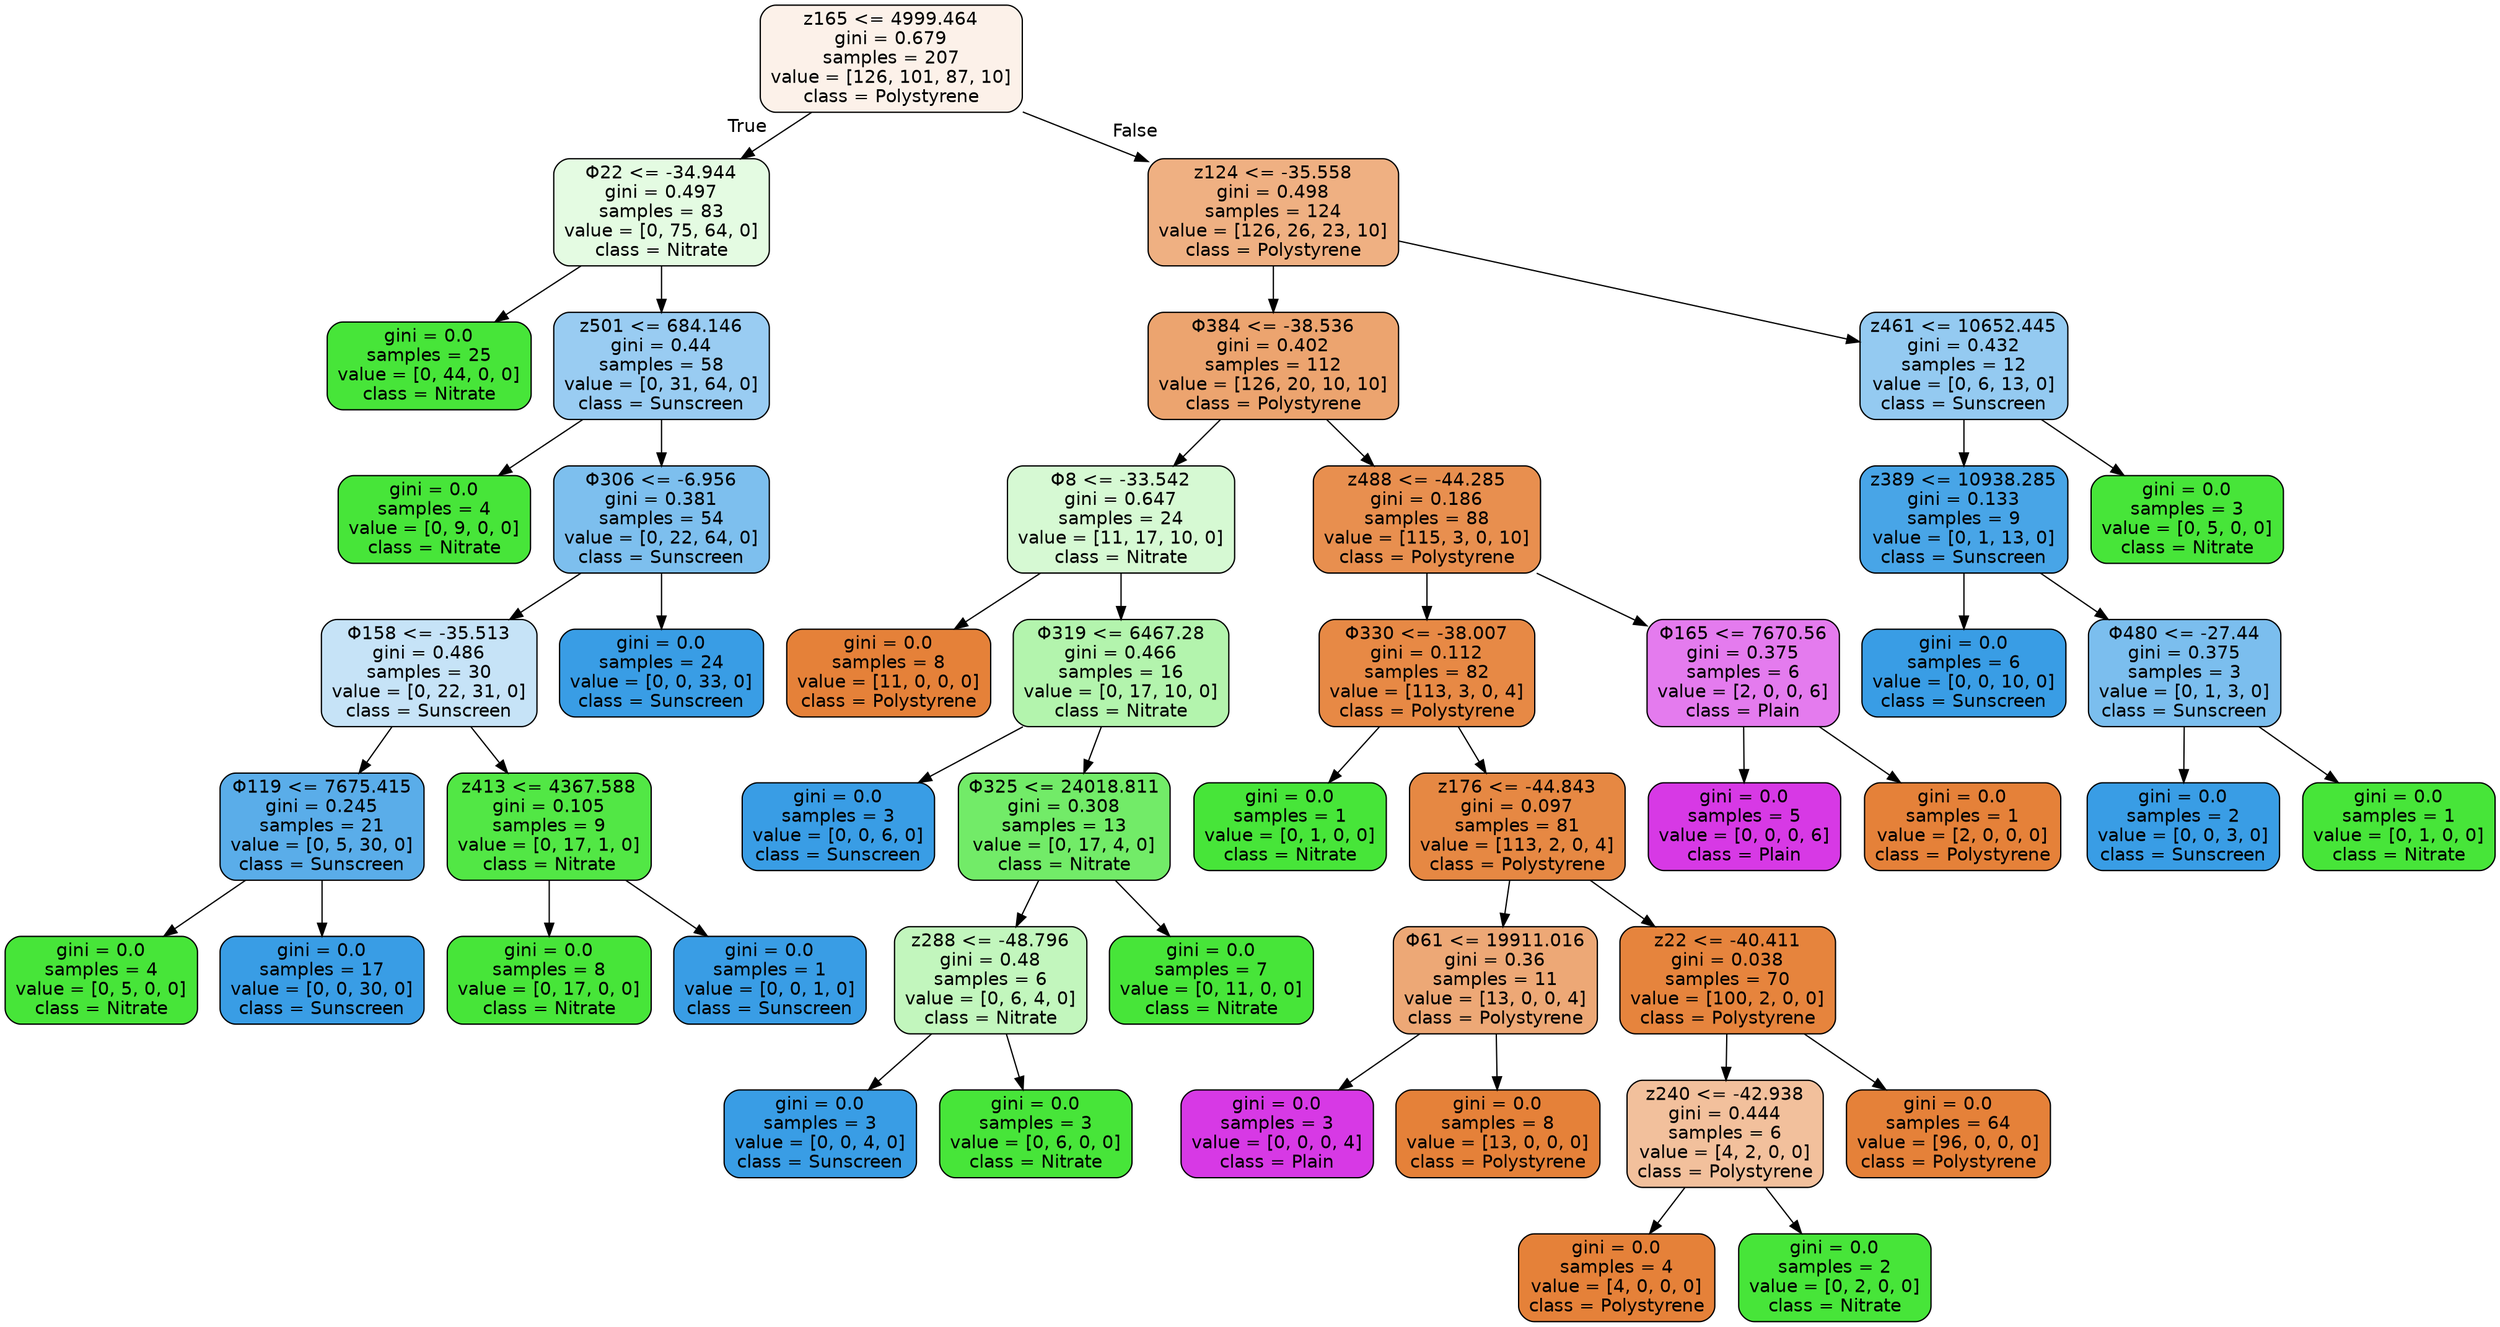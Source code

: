 digraph Tree {
node [shape=box, style="filled, rounded", color="black", fontname="helvetica"] ;
edge [fontname="helvetica"] ;
0 [label="z165 <= 4999.464\ngini = 0.679\nsamples = 207\nvalue = [126, 101, 87, 10]\nclass = Polystyrene", fillcolor="#fcf1e9"] ;
1 [label="Φ22 <= -34.944\ngini = 0.497\nsamples = 83\nvalue = [0, 75, 64, 0]\nclass = Nitrate", fillcolor="#e4fbe2"] ;
0 -> 1 [labeldistance=2.5, labelangle=45, headlabel="True"] ;
2 [label="gini = 0.0\nsamples = 25\nvalue = [0, 44, 0, 0]\nclass = Nitrate", fillcolor="#47e539"] ;
1 -> 2 ;
3 [label="z501 <= 684.146\ngini = 0.44\nsamples = 58\nvalue = [0, 31, 64, 0]\nclass = Sunscreen", fillcolor="#99ccf2"] ;
1 -> 3 ;
4 [label="gini = 0.0\nsamples = 4\nvalue = [0, 9, 0, 0]\nclass = Nitrate", fillcolor="#47e539"] ;
3 -> 4 ;
5 [label="Φ306 <= -6.956\ngini = 0.381\nsamples = 54\nvalue = [0, 22, 64, 0]\nclass = Sunscreen", fillcolor="#7dbfee"] ;
3 -> 5 ;
6 [label="Φ158 <= -35.513\ngini = 0.486\nsamples = 30\nvalue = [0, 22, 31, 0]\nclass = Sunscreen", fillcolor="#c6e3f7"] ;
5 -> 6 ;
7 [label="Φ119 <= 7675.415\ngini = 0.245\nsamples = 21\nvalue = [0, 5, 30, 0]\nclass = Sunscreen", fillcolor="#5aade9"] ;
6 -> 7 ;
8 [label="gini = 0.0\nsamples = 4\nvalue = [0, 5, 0, 0]\nclass = Nitrate", fillcolor="#47e539"] ;
7 -> 8 ;
9 [label="gini = 0.0\nsamples = 17\nvalue = [0, 0, 30, 0]\nclass = Sunscreen", fillcolor="#399de5"] ;
7 -> 9 ;
10 [label="z413 <= 4367.588\ngini = 0.105\nsamples = 9\nvalue = [0, 17, 1, 0]\nclass = Nitrate", fillcolor="#52e745"] ;
6 -> 10 ;
11 [label="gini = 0.0\nsamples = 8\nvalue = [0, 17, 0, 0]\nclass = Nitrate", fillcolor="#47e539"] ;
10 -> 11 ;
12 [label="gini = 0.0\nsamples = 1\nvalue = [0, 0, 1, 0]\nclass = Sunscreen", fillcolor="#399de5"] ;
10 -> 12 ;
13 [label="gini = 0.0\nsamples = 24\nvalue = [0, 0, 33, 0]\nclass = Sunscreen", fillcolor="#399de5"] ;
5 -> 13 ;
14 [label="z124 <= -35.558\ngini = 0.498\nsamples = 124\nvalue = [126, 26, 23, 10]\nclass = Polystyrene", fillcolor="#efb082"] ;
0 -> 14 [labeldistance=2.5, labelangle=-45, headlabel="False"] ;
15 [label="Φ384 <= -38.536\ngini = 0.402\nsamples = 112\nvalue = [126, 20, 10, 10]\nclass = Polystyrene", fillcolor="#eca46f"] ;
14 -> 15 ;
16 [label="Φ8 <= -33.542\ngini = 0.647\nsamples = 24\nvalue = [11, 17, 10, 0]\nclass = Nitrate", fillcolor="#d6f9d3"] ;
15 -> 16 ;
17 [label="gini = 0.0\nsamples = 8\nvalue = [11, 0, 0, 0]\nclass = Polystyrene", fillcolor="#e58139"] ;
16 -> 17 ;
18 [label="Φ319 <= 6467.28\ngini = 0.466\nsamples = 16\nvalue = [0, 17, 10, 0]\nclass = Nitrate", fillcolor="#b3f4ad"] ;
16 -> 18 ;
19 [label="gini = 0.0\nsamples = 3\nvalue = [0, 0, 6, 0]\nclass = Sunscreen", fillcolor="#399de5"] ;
18 -> 19 ;
20 [label="Φ325 <= 24018.811\ngini = 0.308\nsamples = 13\nvalue = [0, 17, 4, 0]\nclass = Nitrate", fillcolor="#72eb68"] ;
18 -> 20 ;
21 [label="z288 <= -48.796\ngini = 0.48\nsamples = 6\nvalue = [0, 6, 4, 0]\nclass = Nitrate", fillcolor="#c2f6bd"] ;
20 -> 21 ;
22 [label="gini = 0.0\nsamples = 3\nvalue = [0, 0, 4, 0]\nclass = Sunscreen", fillcolor="#399de5"] ;
21 -> 22 ;
23 [label="gini = 0.0\nsamples = 3\nvalue = [0, 6, 0, 0]\nclass = Nitrate", fillcolor="#47e539"] ;
21 -> 23 ;
24 [label="gini = 0.0\nsamples = 7\nvalue = [0, 11, 0, 0]\nclass = Nitrate", fillcolor="#47e539"] ;
20 -> 24 ;
25 [label="z488 <= -44.285\ngini = 0.186\nsamples = 88\nvalue = [115, 3, 0, 10]\nclass = Polystyrene", fillcolor="#e88f4f"] ;
15 -> 25 ;
26 [label="Φ330 <= -38.007\ngini = 0.112\nsamples = 82\nvalue = [113, 3, 0, 4]\nclass = Polystyrene", fillcolor="#e78945"] ;
25 -> 26 ;
27 [label="gini = 0.0\nsamples = 1\nvalue = [0, 1, 0, 0]\nclass = Nitrate", fillcolor="#47e539"] ;
26 -> 27 ;
28 [label="z176 <= -44.843\ngini = 0.097\nsamples = 81\nvalue = [113, 2, 0, 4]\nclass = Polystyrene", fillcolor="#e68843"] ;
26 -> 28 ;
29 [label="Φ61 <= 19911.016\ngini = 0.36\nsamples = 11\nvalue = [13, 0, 0, 4]\nclass = Polystyrene", fillcolor="#eda876"] ;
28 -> 29 ;
30 [label="gini = 0.0\nsamples = 3\nvalue = [0, 0, 0, 4]\nclass = Plain", fillcolor="#d739e5"] ;
29 -> 30 ;
31 [label="gini = 0.0\nsamples = 8\nvalue = [13, 0, 0, 0]\nclass = Polystyrene", fillcolor="#e58139"] ;
29 -> 31 ;
32 [label="z22 <= -40.411\ngini = 0.038\nsamples = 70\nvalue = [100, 2, 0, 0]\nclass = Polystyrene", fillcolor="#e6843d"] ;
28 -> 32 ;
33 [label="z240 <= -42.938\ngini = 0.444\nsamples = 6\nvalue = [4, 2, 0, 0]\nclass = Polystyrene", fillcolor="#f2c09c"] ;
32 -> 33 ;
34 [label="gini = 0.0\nsamples = 4\nvalue = [4, 0, 0, 0]\nclass = Polystyrene", fillcolor="#e58139"] ;
33 -> 34 ;
35 [label="gini = 0.0\nsamples = 2\nvalue = [0, 2, 0, 0]\nclass = Nitrate", fillcolor="#47e539"] ;
33 -> 35 ;
36 [label="gini = 0.0\nsamples = 64\nvalue = [96, 0, 0, 0]\nclass = Polystyrene", fillcolor="#e58139"] ;
32 -> 36 ;
37 [label="Φ165 <= 7670.56\ngini = 0.375\nsamples = 6\nvalue = [2, 0, 0, 6]\nclass = Plain", fillcolor="#e47bee"] ;
25 -> 37 ;
38 [label="gini = 0.0\nsamples = 5\nvalue = [0, 0, 0, 6]\nclass = Plain", fillcolor="#d739e5"] ;
37 -> 38 ;
39 [label="gini = 0.0\nsamples = 1\nvalue = [2, 0, 0, 0]\nclass = Polystyrene", fillcolor="#e58139"] ;
37 -> 39 ;
40 [label="z461 <= 10652.445\ngini = 0.432\nsamples = 12\nvalue = [0, 6, 13, 0]\nclass = Sunscreen", fillcolor="#94caf1"] ;
14 -> 40 ;
41 [label="z389 <= 10938.285\ngini = 0.133\nsamples = 9\nvalue = [0, 1, 13, 0]\nclass = Sunscreen", fillcolor="#48a5e7"] ;
40 -> 41 ;
42 [label="gini = 0.0\nsamples = 6\nvalue = [0, 0, 10, 0]\nclass = Sunscreen", fillcolor="#399de5"] ;
41 -> 42 ;
43 [label="Φ480 <= -27.44\ngini = 0.375\nsamples = 3\nvalue = [0, 1, 3, 0]\nclass = Sunscreen", fillcolor="#7bbeee"] ;
41 -> 43 ;
44 [label="gini = 0.0\nsamples = 2\nvalue = [0, 0, 3, 0]\nclass = Sunscreen", fillcolor="#399de5"] ;
43 -> 44 ;
45 [label="gini = 0.0\nsamples = 1\nvalue = [0, 1, 0, 0]\nclass = Nitrate", fillcolor="#47e539"] ;
43 -> 45 ;
46 [label="gini = 0.0\nsamples = 3\nvalue = [0, 5, 0, 0]\nclass = Nitrate", fillcolor="#47e539"] ;
40 -> 46 ;
}